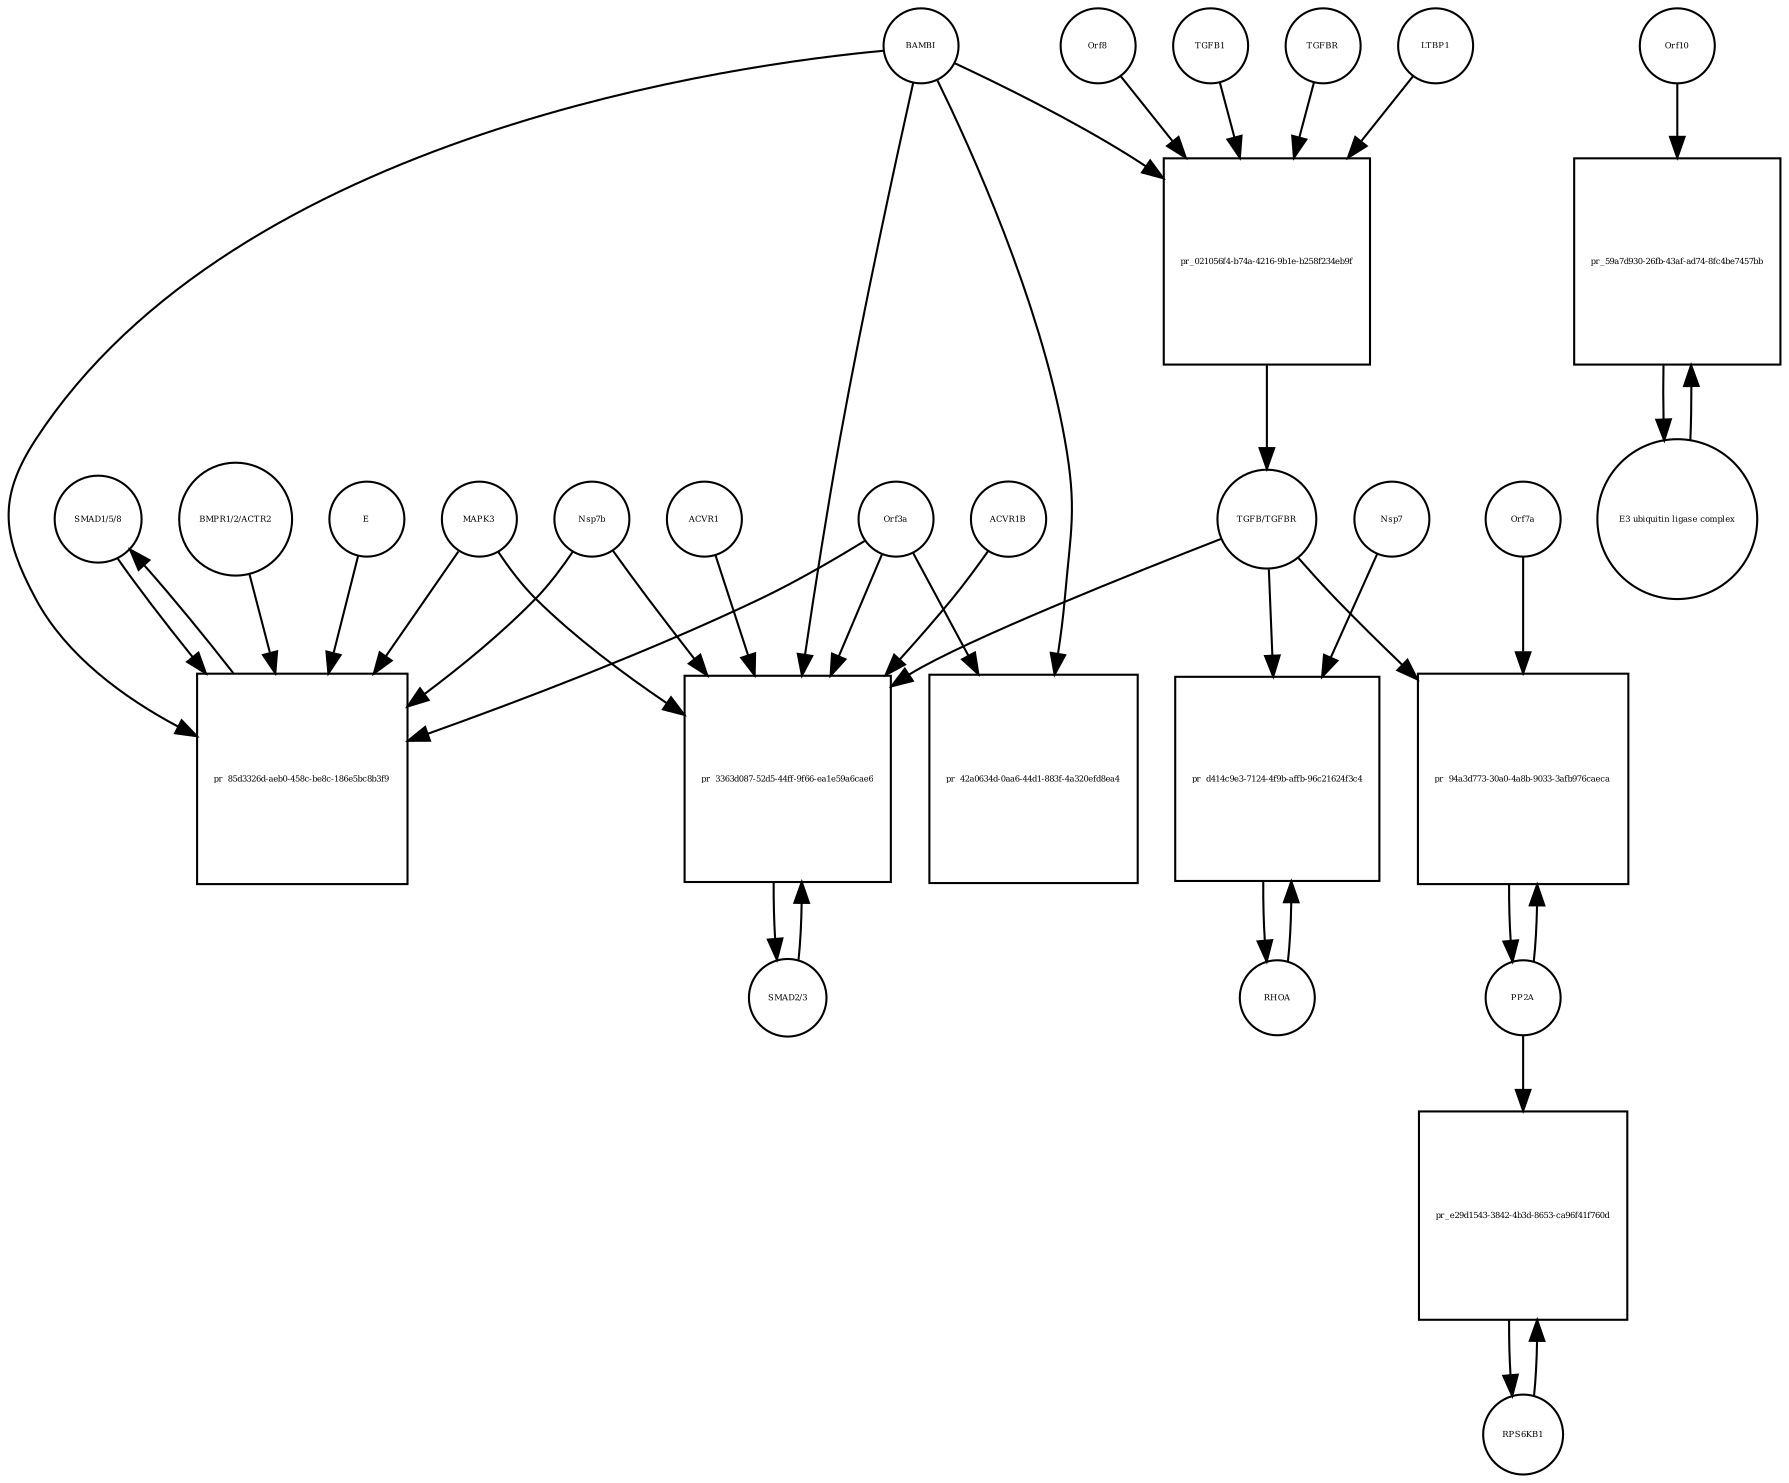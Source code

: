 strict digraph  {
"SMAD1/5/8" [annotation="", bipartite=0, cls=complex, fontsize=4, label="SMAD1/5/8", shape=circle];
"pr_85d3326d-aeb0-458c-be8c-186e5bc8b3f9" [annotation="", bipartite=1, cls=process, fontsize=4, label="pr_85d3326d-aeb0-458c-be8c-186e5bc8b3f9", shape=square];
BAMBI [annotation="", bipartite=0, cls=macromolecule, fontsize=4, label=BAMBI, shape=circle];
"BMPR1/2/ACTR2" [annotation="", bipartite=0, cls=complex, fontsize=4, label="BMPR1/2/ACTR2", shape=circle];
MAPK3 [annotation="", bipartite=0, cls=macromolecule, fontsize=4, label=MAPK3, shape=circle];
Orf3a [annotation=urn_miriam_uniprot_P59632, bipartite=0, cls=macromolecule, fontsize=4, label=Orf3a, shape=circle];
Nsp7b [annotation=urn_miriam_uniprot_Q7TFA1, bipartite=0, cls=macromolecule, fontsize=4, label=Nsp7b, shape=circle];
E [annotation=urn_miriam_uniprot_P59637, bipartite=0, cls=macromolecule, fontsize=4, label=E, shape=circle];
"SMAD2/3" [annotation="", bipartite=0, cls=complex, fontsize=4, label="SMAD2/3", shape=circle];
"pr_3363d087-52d5-44ff-9f66-ea1e59a6cae6" [annotation="", bipartite=1, cls=process, fontsize=4, label="pr_3363d087-52d5-44ff-9f66-ea1e59a6cae6", shape=square];
"TGFB/TGFBR" [annotation="", bipartite=0, cls=complex, fontsize=4, label="TGFB/TGFBR", shape=circle];
ACVR1 [annotation="", bipartite=0, cls=macromolecule, fontsize=4, label=ACVR1, shape=circle];
ACVR1B [annotation="", bipartite=0, cls=macromolecule, fontsize=4, label=ACVR1B, shape=circle];
RHOA [annotation="", bipartite=0, cls=macromolecule, fontsize=4, label=RHOA, shape=circle];
"pr_d414c9e3-7124-4f9b-affb-96c21624f3c4" [annotation="", bipartite=1, cls=process, fontsize=4, label="pr_d414c9e3-7124-4f9b-affb-96c21624f3c4", shape=square];
Nsp7 [annotation=urn_miriam_uniprot_Q7TFA1, bipartite=0, cls=macromolecule, fontsize=4, label=Nsp7, shape=circle];
PP2A [annotation="", bipartite=0, cls=complex, fontsize=4, label=PP2A, shape=circle];
"pr_94a3d773-30a0-4a8b-9033-3afb976caeca" [annotation="", bipartite=1, cls=process, fontsize=4, label="pr_94a3d773-30a0-4a8b-9033-3afb976caeca", shape=square];
Orf7a [annotation=urn_miriam_uniprot_P59635, bipartite=0, cls=macromolecule, fontsize=4, label=Orf7a, shape=circle];
RPS6KB1 [annotation="", bipartite=0, cls=macromolecule, fontsize=4, label=RPS6KB1, shape=circle];
"pr_e29d1543-3842-4b3d-8653-ca96f41f760d" [annotation="", bipartite=1, cls=process, fontsize=4, label="pr_e29d1543-3842-4b3d-8653-ca96f41f760d", shape=square];
"pr_42a0634d-0aa6-44d1-883f-4a320efd8ea4" [annotation="", bipartite=1, cls=process, fontsize=4, label="pr_42a0634d-0aa6-44d1-883f-4a320efd8ea4", shape=square];
TGFB1 [annotation="", bipartite=0, cls=macromolecule, fontsize=4, label=TGFB1, shape=circle];
"pr_021056f4-b74a-4216-9b1e-b258f234eb9f" [annotation="", bipartite=1, cls=process, fontsize=4, label="pr_021056f4-b74a-4216-9b1e-b258f234eb9f", shape=square];
TGFBR [annotation="", bipartite=0, cls=complex, fontsize=4, label=TGFBR, shape=circle];
LTBP1 [annotation="", bipartite=0, cls=macromolecule, fontsize=4, label=LTBP1, shape=circle];
Orf8 [annotation="urn_miriam_uniprot_Q80H93|urn_miriam_uniprot_Q7TFA0", bipartite=0, cls=macromolecule, fontsize=4, label=Orf8, shape=circle];
Orf10 [annotation=urn_miriam_ncbiprotein_BCD58762, bipartite=0, cls=macromolecule, fontsize=4, label=Orf10, shape=circle];
"pr_59a7d930-26fb-43af-ad74-8fc4be7457bb" [annotation="", bipartite=1, cls=process, fontsize=4, label="pr_59a7d930-26fb-43af-ad74-8fc4be7457bb", shape=square];
"E3 ubiquitin ligase complex" [annotation="", bipartite=0, cls=complex, fontsize=4, label="E3 ubiquitin ligase complex", shape=circle];
"SMAD1/5/8" -> "pr_85d3326d-aeb0-458c-be8c-186e5bc8b3f9"  [annotation="", interaction_type=consumption];
"pr_85d3326d-aeb0-458c-be8c-186e5bc8b3f9" -> "SMAD1/5/8"  [annotation="", interaction_type=production];
BAMBI -> "pr_85d3326d-aeb0-458c-be8c-186e5bc8b3f9"  [annotation="urn_miriam_doi_10.1101%2F2020.06.17.156455", interaction_type=inhibition];
BAMBI -> "pr_3363d087-52d5-44ff-9f66-ea1e59a6cae6"  [annotation="urn_miriam_doi_10.1101%2F2020.06.17.156455", interaction_type=inhibition];
BAMBI -> "pr_42a0634d-0aa6-44d1-883f-4a320efd8ea4"  [annotation="", interaction_type=consumption];
BAMBI -> "pr_021056f4-b74a-4216-9b1e-b258f234eb9f"  [annotation="urn_miriam_doi_10.1101%2F2020.06.17.156455", interaction_type=inhibition];
"BMPR1/2/ACTR2" -> "pr_85d3326d-aeb0-458c-be8c-186e5bc8b3f9"  [annotation="urn_miriam_doi_10.1101%2F2020.06.17.156455", interaction_type=catalysis];
MAPK3 -> "pr_85d3326d-aeb0-458c-be8c-186e5bc8b3f9"  [annotation="urn_miriam_doi_10.1101%2F2020.06.17.156455", interaction_type=inhibition];
MAPK3 -> "pr_3363d087-52d5-44ff-9f66-ea1e59a6cae6"  [annotation="urn_miriam_doi_10.1101%2F2020.06.17.156455", interaction_type=inhibition];
Orf3a -> "pr_85d3326d-aeb0-458c-be8c-186e5bc8b3f9"  [annotation="urn_miriam_doi_10.1101%2F2020.06.17.156455", interaction_type=stimulation];
Orf3a -> "pr_3363d087-52d5-44ff-9f66-ea1e59a6cae6"  [annotation="urn_miriam_doi_10.1101%2F2020.06.17.156455", interaction_type=stimulation];
Orf3a -> "pr_42a0634d-0aa6-44d1-883f-4a320efd8ea4"  [annotation="urn_miriam_doi_10.1101%2F2020.06.17.156455", interaction_type=stimulation];
Nsp7b -> "pr_85d3326d-aeb0-458c-be8c-186e5bc8b3f9"  [annotation="urn_miriam_doi_10.1101%2F2020.06.17.156455", interaction_type=stimulation];
Nsp7b -> "pr_3363d087-52d5-44ff-9f66-ea1e59a6cae6"  [annotation="urn_miriam_doi_10.1101%2F2020.06.17.156455", interaction_type=stimulation];
E -> "pr_85d3326d-aeb0-458c-be8c-186e5bc8b3f9"  [annotation="urn_miriam_doi_10.1101%2F2020.06.17.156455", interaction_type=stimulation];
"SMAD2/3" -> "pr_3363d087-52d5-44ff-9f66-ea1e59a6cae6"  [annotation="", interaction_type=consumption];
"pr_3363d087-52d5-44ff-9f66-ea1e59a6cae6" -> "SMAD2/3"  [annotation="", interaction_type=production];
"TGFB/TGFBR" -> "pr_3363d087-52d5-44ff-9f66-ea1e59a6cae6"  [annotation="urn_miriam_doi_10.1101%2F2020.06.17.156455", interaction_type=stimulation];
"TGFB/TGFBR" -> "pr_d414c9e3-7124-4f9b-affb-96c21624f3c4"  [annotation="urn_miriam_doi_10.1101%2F2020.06.17.156455", interaction_type=stimulation];
"TGFB/TGFBR" -> "pr_94a3d773-30a0-4a8b-9033-3afb976caeca"  [annotation="urn_miriam_doi_10.1101%2F2020.03.31.019216", interaction_type=stimulation];
ACVR1 -> "pr_3363d087-52d5-44ff-9f66-ea1e59a6cae6"  [annotation="urn_miriam_doi_10.1101%2F2020.06.17.156455", interaction_type=catalysis];
ACVR1B -> "pr_3363d087-52d5-44ff-9f66-ea1e59a6cae6"  [annotation="urn_miriam_doi_10.1101%2F2020.06.17.156455", interaction_type=catalysis];
RHOA -> "pr_d414c9e3-7124-4f9b-affb-96c21624f3c4"  [annotation="", interaction_type=consumption];
"pr_d414c9e3-7124-4f9b-affb-96c21624f3c4" -> RHOA  [annotation="", interaction_type=production];
Nsp7 -> "pr_d414c9e3-7124-4f9b-affb-96c21624f3c4"  [annotation="urn_miriam_doi_10.1101%2F2020.06.17.156455", interaction_type=stimulation];
PP2A -> "pr_94a3d773-30a0-4a8b-9033-3afb976caeca"  [annotation="", interaction_type=consumption];
PP2A -> "pr_e29d1543-3842-4b3d-8653-ca96f41f760d"  [annotation="", interaction_type=catalysis];
"pr_94a3d773-30a0-4a8b-9033-3afb976caeca" -> PP2A  [annotation="", interaction_type=production];
Orf7a -> "pr_94a3d773-30a0-4a8b-9033-3afb976caeca"  [annotation="urn_miriam_doi_10.1101%2F2020.03.31.019216", interaction_type=stimulation];
RPS6KB1 -> "pr_e29d1543-3842-4b3d-8653-ca96f41f760d"  [annotation="", interaction_type=consumption];
"pr_e29d1543-3842-4b3d-8653-ca96f41f760d" -> RPS6KB1  [annotation="", interaction_type=production];
TGFB1 -> "pr_021056f4-b74a-4216-9b1e-b258f234eb9f"  [annotation="", interaction_type=consumption];
"pr_021056f4-b74a-4216-9b1e-b258f234eb9f" -> "TGFB/TGFBR"  [annotation="", interaction_type=production];
TGFBR -> "pr_021056f4-b74a-4216-9b1e-b258f234eb9f"  [annotation="", interaction_type=consumption];
LTBP1 -> "pr_021056f4-b74a-4216-9b1e-b258f234eb9f"  [annotation="urn_miriam_doi_10.1101%2F2020.06.17.156455", interaction_type=inhibition];
Orf8 -> "pr_021056f4-b74a-4216-9b1e-b258f234eb9f"  [annotation="urn_miriam_doi_10.1101%2F2020.06.17.156455", interaction_type=stimulation];
Orf10 -> "pr_59a7d930-26fb-43af-ad74-8fc4be7457bb"  [annotation="", interaction_type=consumption];
"pr_59a7d930-26fb-43af-ad74-8fc4be7457bb" -> "E3 ubiquitin ligase complex"  [annotation="", interaction_type=production];
"E3 ubiquitin ligase complex" -> "pr_59a7d930-26fb-43af-ad74-8fc4be7457bb"  [annotation="", interaction_type=consumption];
}
